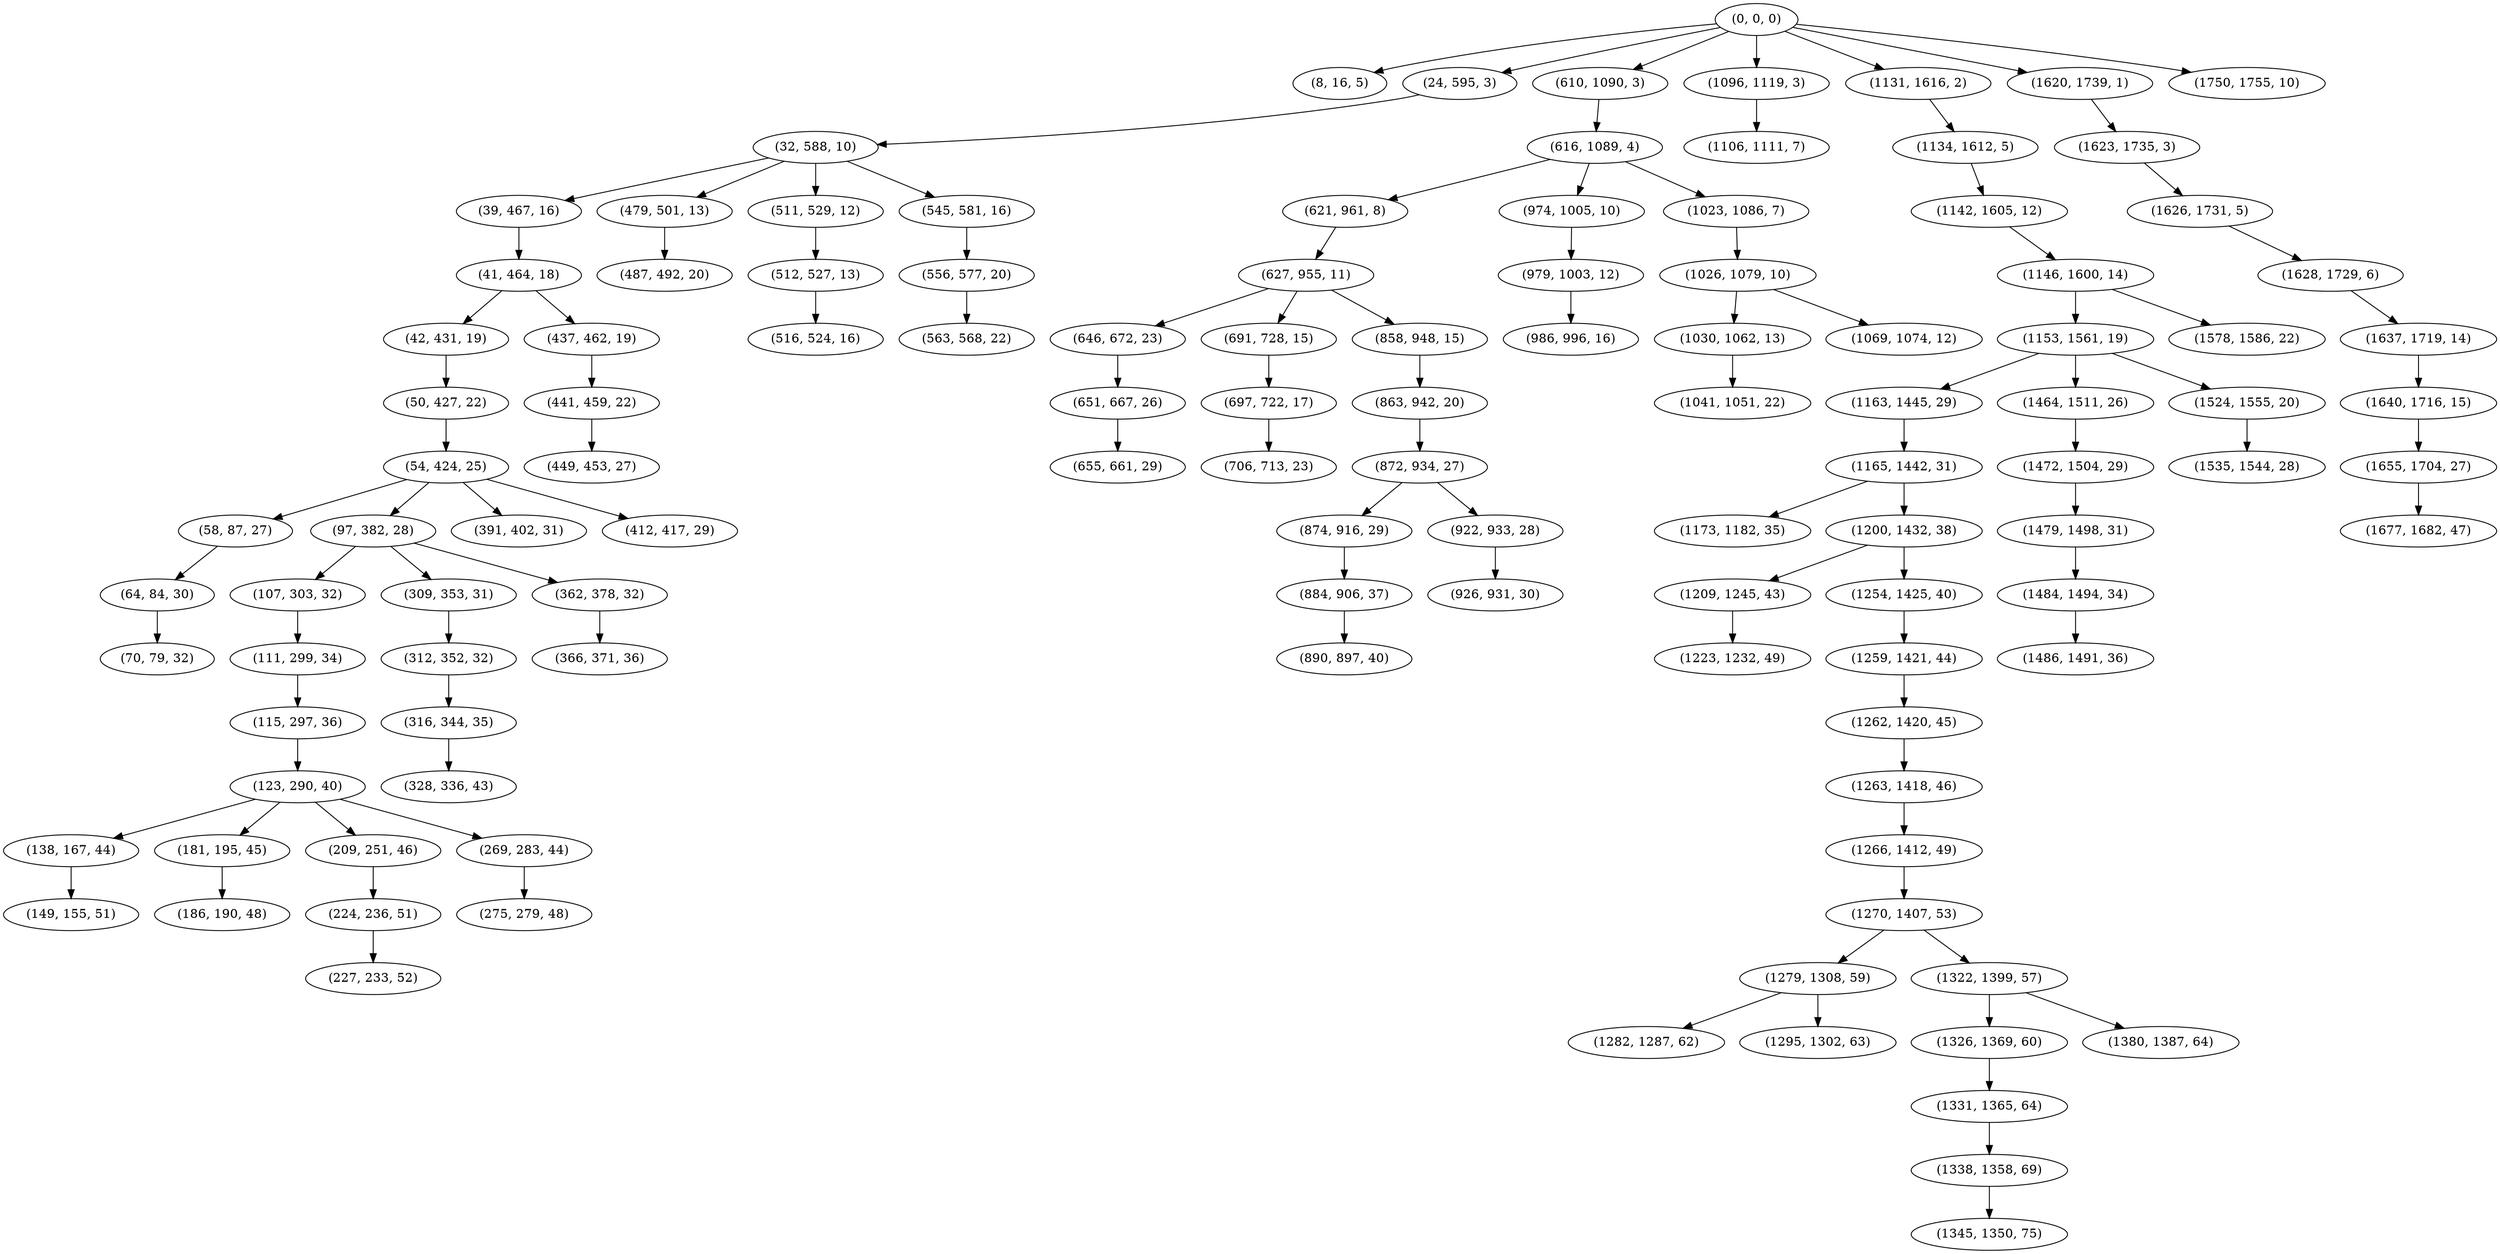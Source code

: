 digraph tree {
    "(0, 0, 0)";
    "(8, 16, 5)";
    "(24, 595, 3)";
    "(32, 588, 10)";
    "(39, 467, 16)";
    "(41, 464, 18)";
    "(42, 431, 19)";
    "(50, 427, 22)";
    "(54, 424, 25)";
    "(58, 87, 27)";
    "(64, 84, 30)";
    "(70, 79, 32)";
    "(97, 382, 28)";
    "(107, 303, 32)";
    "(111, 299, 34)";
    "(115, 297, 36)";
    "(123, 290, 40)";
    "(138, 167, 44)";
    "(149, 155, 51)";
    "(181, 195, 45)";
    "(186, 190, 48)";
    "(209, 251, 46)";
    "(224, 236, 51)";
    "(227, 233, 52)";
    "(269, 283, 44)";
    "(275, 279, 48)";
    "(309, 353, 31)";
    "(312, 352, 32)";
    "(316, 344, 35)";
    "(328, 336, 43)";
    "(362, 378, 32)";
    "(366, 371, 36)";
    "(391, 402, 31)";
    "(412, 417, 29)";
    "(437, 462, 19)";
    "(441, 459, 22)";
    "(449, 453, 27)";
    "(479, 501, 13)";
    "(487, 492, 20)";
    "(511, 529, 12)";
    "(512, 527, 13)";
    "(516, 524, 16)";
    "(545, 581, 16)";
    "(556, 577, 20)";
    "(563, 568, 22)";
    "(610, 1090, 3)";
    "(616, 1089, 4)";
    "(621, 961, 8)";
    "(627, 955, 11)";
    "(646, 672, 23)";
    "(651, 667, 26)";
    "(655, 661, 29)";
    "(691, 728, 15)";
    "(697, 722, 17)";
    "(706, 713, 23)";
    "(858, 948, 15)";
    "(863, 942, 20)";
    "(872, 934, 27)";
    "(874, 916, 29)";
    "(884, 906, 37)";
    "(890, 897, 40)";
    "(922, 933, 28)";
    "(926, 931, 30)";
    "(974, 1005, 10)";
    "(979, 1003, 12)";
    "(986, 996, 16)";
    "(1023, 1086, 7)";
    "(1026, 1079, 10)";
    "(1030, 1062, 13)";
    "(1041, 1051, 22)";
    "(1069, 1074, 12)";
    "(1096, 1119, 3)";
    "(1106, 1111, 7)";
    "(1131, 1616, 2)";
    "(1134, 1612, 5)";
    "(1142, 1605, 12)";
    "(1146, 1600, 14)";
    "(1153, 1561, 19)";
    "(1163, 1445, 29)";
    "(1165, 1442, 31)";
    "(1173, 1182, 35)";
    "(1200, 1432, 38)";
    "(1209, 1245, 43)";
    "(1223, 1232, 49)";
    "(1254, 1425, 40)";
    "(1259, 1421, 44)";
    "(1262, 1420, 45)";
    "(1263, 1418, 46)";
    "(1266, 1412, 49)";
    "(1270, 1407, 53)";
    "(1279, 1308, 59)";
    "(1282, 1287, 62)";
    "(1295, 1302, 63)";
    "(1322, 1399, 57)";
    "(1326, 1369, 60)";
    "(1331, 1365, 64)";
    "(1338, 1358, 69)";
    "(1345, 1350, 75)";
    "(1380, 1387, 64)";
    "(1464, 1511, 26)";
    "(1472, 1504, 29)";
    "(1479, 1498, 31)";
    "(1484, 1494, 34)";
    "(1486, 1491, 36)";
    "(1524, 1555, 20)";
    "(1535, 1544, 28)";
    "(1578, 1586, 22)";
    "(1620, 1739, 1)";
    "(1623, 1735, 3)";
    "(1626, 1731, 5)";
    "(1628, 1729, 6)";
    "(1637, 1719, 14)";
    "(1640, 1716, 15)";
    "(1655, 1704, 27)";
    "(1677, 1682, 47)";
    "(1750, 1755, 10)";
    "(0, 0, 0)" -> "(8, 16, 5)";
    "(0, 0, 0)" -> "(24, 595, 3)";
    "(0, 0, 0)" -> "(610, 1090, 3)";
    "(0, 0, 0)" -> "(1096, 1119, 3)";
    "(0, 0, 0)" -> "(1131, 1616, 2)";
    "(0, 0, 0)" -> "(1620, 1739, 1)";
    "(0, 0, 0)" -> "(1750, 1755, 10)";
    "(24, 595, 3)" -> "(32, 588, 10)";
    "(32, 588, 10)" -> "(39, 467, 16)";
    "(32, 588, 10)" -> "(479, 501, 13)";
    "(32, 588, 10)" -> "(511, 529, 12)";
    "(32, 588, 10)" -> "(545, 581, 16)";
    "(39, 467, 16)" -> "(41, 464, 18)";
    "(41, 464, 18)" -> "(42, 431, 19)";
    "(41, 464, 18)" -> "(437, 462, 19)";
    "(42, 431, 19)" -> "(50, 427, 22)";
    "(50, 427, 22)" -> "(54, 424, 25)";
    "(54, 424, 25)" -> "(58, 87, 27)";
    "(54, 424, 25)" -> "(97, 382, 28)";
    "(54, 424, 25)" -> "(391, 402, 31)";
    "(54, 424, 25)" -> "(412, 417, 29)";
    "(58, 87, 27)" -> "(64, 84, 30)";
    "(64, 84, 30)" -> "(70, 79, 32)";
    "(97, 382, 28)" -> "(107, 303, 32)";
    "(97, 382, 28)" -> "(309, 353, 31)";
    "(97, 382, 28)" -> "(362, 378, 32)";
    "(107, 303, 32)" -> "(111, 299, 34)";
    "(111, 299, 34)" -> "(115, 297, 36)";
    "(115, 297, 36)" -> "(123, 290, 40)";
    "(123, 290, 40)" -> "(138, 167, 44)";
    "(123, 290, 40)" -> "(181, 195, 45)";
    "(123, 290, 40)" -> "(209, 251, 46)";
    "(123, 290, 40)" -> "(269, 283, 44)";
    "(138, 167, 44)" -> "(149, 155, 51)";
    "(181, 195, 45)" -> "(186, 190, 48)";
    "(209, 251, 46)" -> "(224, 236, 51)";
    "(224, 236, 51)" -> "(227, 233, 52)";
    "(269, 283, 44)" -> "(275, 279, 48)";
    "(309, 353, 31)" -> "(312, 352, 32)";
    "(312, 352, 32)" -> "(316, 344, 35)";
    "(316, 344, 35)" -> "(328, 336, 43)";
    "(362, 378, 32)" -> "(366, 371, 36)";
    "(437, 462, 19)" -> "(441, 459, 22)";
    "(441, 459, 22)" -> "(449, 453, 27)";
    "(479, 501, 13)" -> "(487, 492, 20)";
    "(511, 529, 12)" -> "(512, 527, 13)";
    "(512, 527, 13)" -> "(516, 524, 16)";
    "(545, 581, 16)" -> "(556, 577, 20)";
    "(556, 577, 20)" -> "(563, 568, 22)";
    "(610, 1090, 3)" -> "(616, 1089, 4)";
    "(616, 1089, 4)" -> "(621, 961, 8)";
    "(616, 1089, 4)" -> "(974, 1005, 10)";
    "(616, 1089, 4)" -> "(1023, 1086, 7)";
    "(621, 961, 8)" -> "(627, 955, 11)";
    "(627, 955, 11)" -> "(646, 672, 23)";
    "(627, 955, 11)" -> "(691, 728, 15)";
    "(627, 955, 11)" -> "(858, 948, 15)";
    "(646, 672, 23)" -> "(651, 667, 26)";
    "(651, 667, 26)" -> "(655, 661, 29)";
    "(691, 728, 15)" -> "(697, 722, 17)";
    "(697, 722, 17)" -> "(706, 713, 23)";
    "(858, 948, 15)" -> "(863, 942, 20)";
    "(863, 942, 20)" -> "(872, 934, 27)";
    "(872, 934, 27)" -> "(874, 916, 29)";
    "(872, 934, 27)" -> "(922, 933, 28)";
    "(874, 916, 29)" -> "(884, 906, 37)";
    "(884, 906, 37)" -> "(890, 897, 40)";
    "(922, 933, 28)" -> "(926, 931, 30)";
    "(974, 1005, 10)" -> "(979, 1003, 12)";
    "(979, 1003, 12)" -> "(986, 996, 16)";
    "(1023, 1086, 7)" -> "(1026, 1079, 10)";
    "(1026, 1079, 10)" -> "(1030, 1062, 13)";
    "(1026, 1079, 10)" -> "(1069, 1074, 12)";
    "(1030, 1062, 13)" -> "(1041, 1051, 22)";
    "(1096, 1119, 3)" -> "(1106, 1111, 7)";
    "(1131, 1616, 2)" -> "(1134, 1612, 5)";
    "(1134, 1612, 5)" -> "(1142, 1605, 12)";
    "(1142, 1605, 12)" -> "(1146, 1600, 14)";
    "(1146, 1600, 14)" -> "(1153, 1561, 19)";
    "(1146, 1600, 14)" -> "(1578, 1586, 22)";
    "(1153, 1561, 19)" -> "(1163, 1445, 29)";
    "(1153, 1561, 19)" -> "(1464, 1511, 26)";
    "(1153, 1561, 19)" -> "(1524, 1555, 20)";
    "(1163, 1445, 29)" -> "(1165, 1442, 31)";
    "(1165, 1442, 31)" -> "(1173, 1182, 35)";
    "(1165, 1442, 31)" -> "(1200, 1432, 38)";
    "(1200, 1432, 38)" -> "(1209, 1245, 43)";
    "(1200, 1432, 38)" -> "(1254, 1425, 40)";
    "(1209, 1245, 43)" -> "(1223, 1232, 49)";
    "(1254, 1425, 40)" -> "(1259, 1421, 44)";
    "(1259, 1421, 44)" -> "(1262, 1420, 45)";
    "(1262, 1420, 45)" -> "(1263, 1418, 46)";
    "(1263, 1418, 46)" -> "(1266, 1412, 49)";
    "(1266, 1412, 49)" -> "(1270, 1407, 53)";
    "(1270, 1407, 53)" -> "(1279, 1308, 59)";
    "(1270, 1407, 53)" -> "(1322, 1399, 57)";
    "(1279, 1308, 59)" -> "(1282, 1287, 62)";
    "(1279, 1308, 59)" -> "(1295, 1302, 63)";
    "(1322, 1399, 57)" -> "(1326, 1369, 60)";
    "(1322, 1399, 57)" -> "(1380, 1387, 64)";
    "(1326, 1369, 60)" -> "(1331, 1365, 64)";
    "(1331, 1365, 64)" -> "(1338, 1358, 69)";
    "(1338, 1358, 69)" -> "(1345, 1350, 75)";
    "(1464, 1511, 26)" -> "(1472, 1504, 29)";
    "(1472, 1504, 29)" -> "(1479, 1498, 31)";
    "(1479, 1498, 31)" -> "(1484, 1494, 34)";
    "(1484, 1494, 34)" -> "(1486, 1491, 36)";
    "(1524, 1555, 20)" -> "(1535, 1544, 28)";
    "(1620, 1739, 1)" -> "(1623, 1735, 3)";
    "(1623, 1735, 3)" -> "(1626, 1731, 5)";
    "(1626, 1731, 5)" -> "(1628, 1729, 6)";
    "(1628, 1729, 6)" -> "(1637, 1719, 14)";
    "(1637, 1719, 14)" -> "(1640, 1716, 15)";
    "(1640, 1716, 15)" -> "(1655, 1704, 27)";
    "(1655, 1704, 27)" -> "(1677, 1682, 47)";
}
